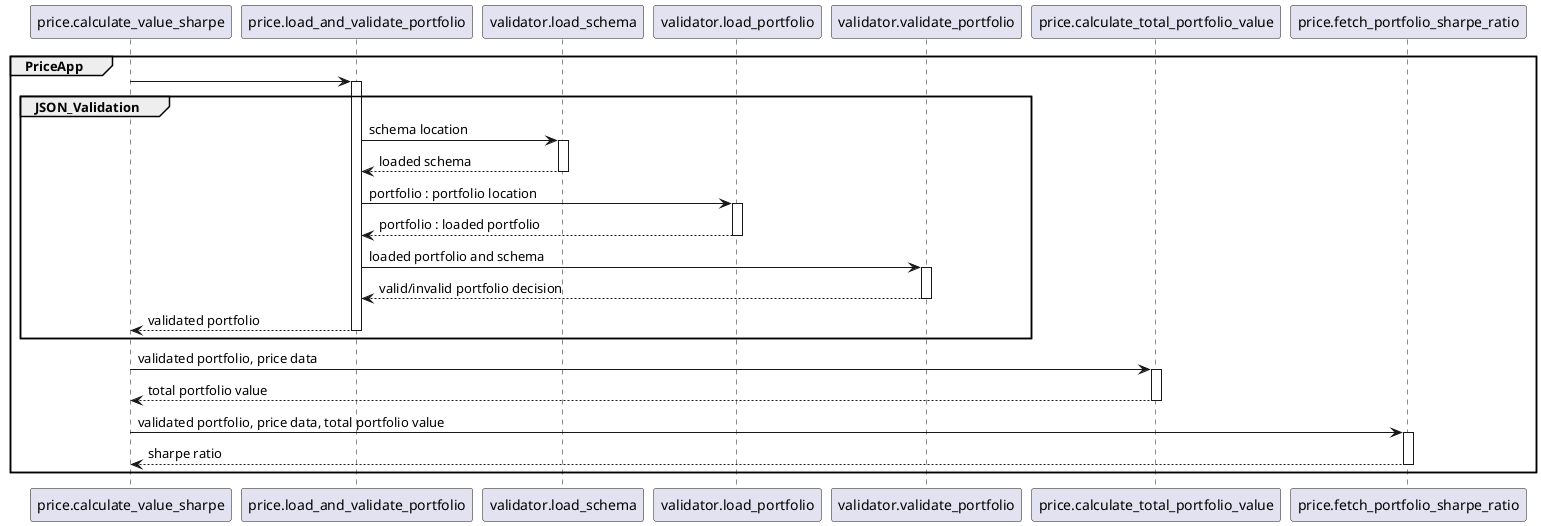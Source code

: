 @startuml

group PriceApp
    price.calculate_value_sharpe -> price.load_and_validate_portfolio
    activate price.load_and_validate_portfolio
    group JSON_Validation
        price.load_and_validate_portfolio -> validator.load_schema : schema location
        activate validator.load_schema
        price.load_and_validate_portfolio <-- validator.load_schema : loaded schema
        deactivate validator.load_schema
        price.load_and_validate_portfolio -> validator.load_portfolio : portfolio : portfolio location
        activate validator.load_portfolio
        price.load_and_validate_portfolio <-- validator.load_portfolio : portfolio : loaded portfolio
        deactivate validator.load_portfolio
        price.load_and_validate_portfolio -> validator.validate_portfolio : loaded portfolio and schema
        activate validator.validate_portfolio
        price.load_and_validate_portfolio <-- validator.validate_portfolio : valid/invalid portfolio decision
        deactivate validator.validate_portfolio
        price.calculate_value_sharpe <-- price.load_and_validate_portfolio : validated portfolio
        deactivate price.load_and_validate_portfolio
    end
    price.calculate_value_sharpe -> price.calculate_total_portfolio_value : validated portfolio, price data
    activate price.calculate_total_portfolio_value
    price.calculate_value_sharpe <-- price.calculate_total_portfolio_value : total portfolio value
    deactivate price.calculate_total_portfolio_value

    price.calculate_value_sharpe -> price.fetch_portfolio_sharpe_ratio : validated portfolio, price data, total portfolio value
    activate price.fetch_portfolio_sharpe_ratio
    price.calculate_value_sharpe <-- price.fetch_portfolio_sharpe_ratio : sharpe ratio
    deactivate price.fetch_portfolio_sharpe_ratio
end
@enduml
